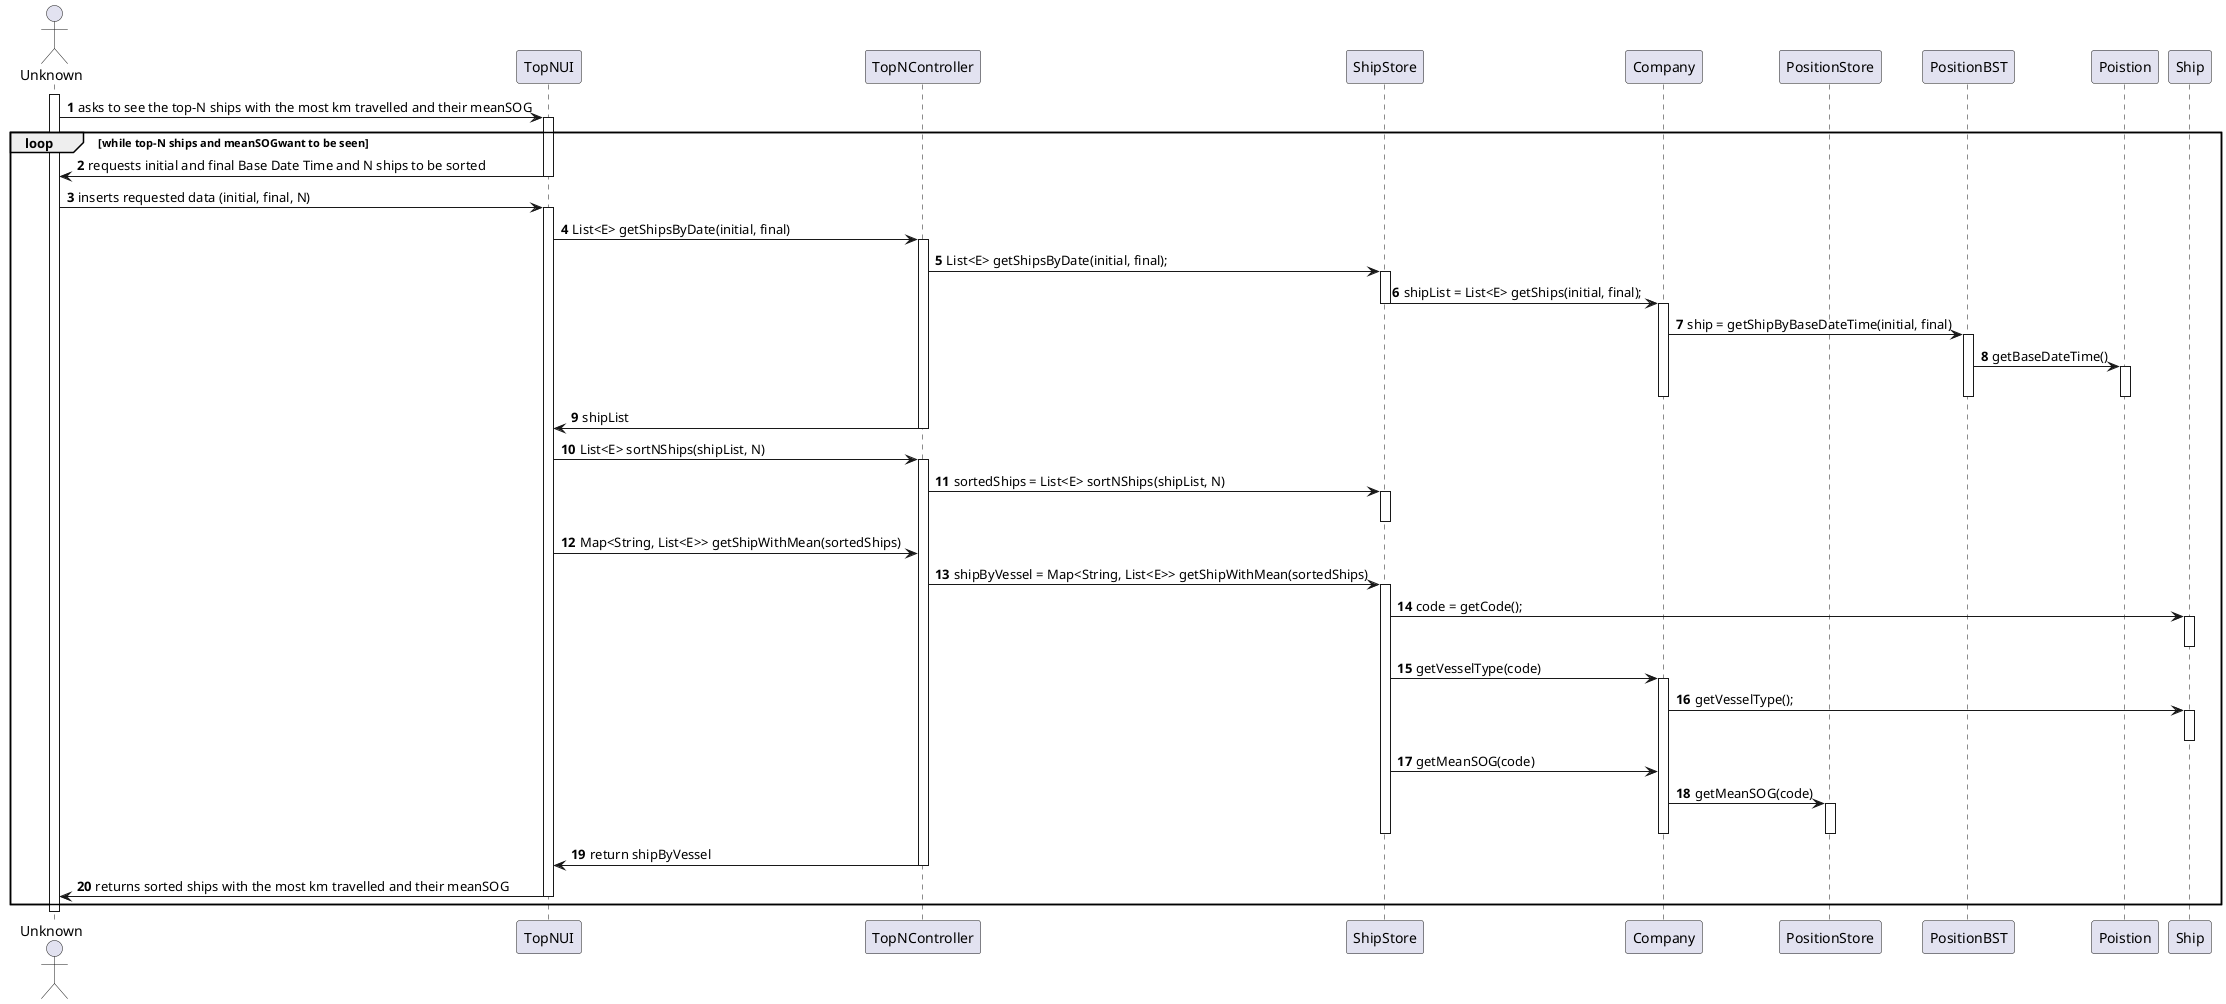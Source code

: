 @startuml
autonumber
'hide footbox
actor "Unknown" as ADM

participant "TopNUI" as UI
participant "TopNController" as CTRL
participant "ShipStore" as STORE
participant "Company" as COMP
participant "PositionStore" as POSITION
participant "PositionBST" as BST
participant "Poistion" as POS
participant "Ship" as SHIP


activate ADM
ADM -> UI : asks to see the top-N ships with the most km travelled and their meanSOG
activate UI
loop while top-N ships and meanSOGwant to be seen
UI -> ADM : requests initial and final Base Date Time and N ships to be sorted
deactivate UI

ADM -> UI : inserts requested data (initial, final, N)
activate UI
UI -> CTRL : List<E> getShipsByDate(initial, final)
activate CTRL
CTRL -> STORE : List<E> getShipsByDate(initial, final);
activate STORE
STORE -> COMP : shipList = List<E> getShips(initial, final);
deactivate STORE
activate COMP
COMP -> BST : ship = getShipByBaseDateTime(initial, final)
activate BST
BST -> POS : getBaseDateTime()
activate POS
deactivate POS
deactivate BST
deactivate COMP
CTRL -> UI : shipList
deactivate CTRL

UI -> CTRL : List<E> sortNShips(shipList, N)
activate CTRL
CTRL -> STORE : sortedShips = List<E> sortNShips(shipList, N)
activate STORE
deactivate STORE
UI -> CTRL : Map<String, List<E>> getShipWithMean(sortedShips)
CTRL -> STORE : shipByVessel = Map<String, List<E>> getShipWithMean(sortedShips)
activate STORE
STORE -> SHIP : code = getCode();
activate SHIP
deactivate SHIP
STORE -> COMP : getVesselType(code)
activate COMP
COMP -> SHIP : getVesselType();
activate SHIP
deactivate SHIP
STORE -> COMP : getMeanSOG(code)
COMP -> POSITION : getMeanSOG(code)
activate POSITION
deactivate POSITION
deactivate COMP
deactivate STORE
CTRL -> UI : return shipByVessel
deactivate CTRL
UI -> ADM : returns sorted ships with the most km travelled and their meanSOG
deactivate UI
end
deactivate ADM
@enduml